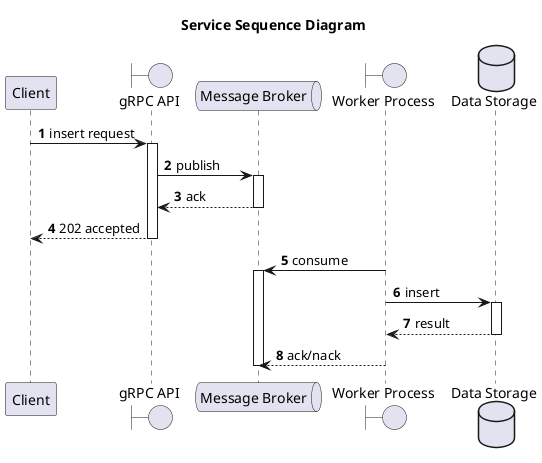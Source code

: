 ' This is a sample sequence diagram
@startuml service sequence diagram 
title  "Service Sequence Diagram"
autonumber

participant "Client" as c
boundary "gRPC API" as a
queue "Message Broker" as b
boundary "Worker Process" as w
database "Data Storage" as d

c -> a ++: insert request
a -> b ++: publish
b --> a: ack
deactivate b

a --> c: 202 accepted
deactivate a

w -> b ++: consume
w -> d ++: insert
d --> w: result
deactivate d

w --> b: ack/nack
deactivate b

 

@enduml